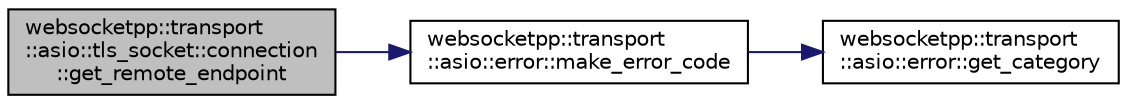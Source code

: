digraph "websocketpp::transport::asio::tls_socket::connection::get_remote_endpoint"
{
  edge [fontname="Helvetica",fontsize="10",labelfontname="Helvetica",labelfontsize="10"];
  node [fontname="Helvetica",fontsize="10",shape=record];
  rankdir="LR";
  Node16 [label="websocketpp::transport\l::asio::tls_socket::connection\l::get_remote_endpoint",height=0.2,width=0.4,color="black", fillcolor="grey75", style="filled", fontcolor="black"];
  Node16 -> Node17 [color="midnightblue",fontsize="10",style="solid",fontname="Helvetica"];
  Node17 [label="websocketpp::transport\l::asio::error::make_error_code",height=0.2,width=0.4,color="black", fillcolor="white", style="filled",URL="$namespacewebsocketpp_1_1transport_1_1asio_1_1error.html#ae47ed03449a199118bd7413c48203820",tooltip="Create an error code with the given value and the asio transport category. "];
  Node17 -> Node18 [color="midnightblue",fontsize="10",style="solid",fontname="Helvetica"];
  Node18 [label="websocketpp::transport\l::asio::error::get_category",height=0.2,width=0.4,color="black", fillcolor="white", style="filled",URL="$namespacewebsocketpp_1_1transport_1_1asio_1_1error.html#a1426d0b17f41c944b1da43a28031f372",tooltip="Get a reference to a static copy of the asio transport error category. "];
}
